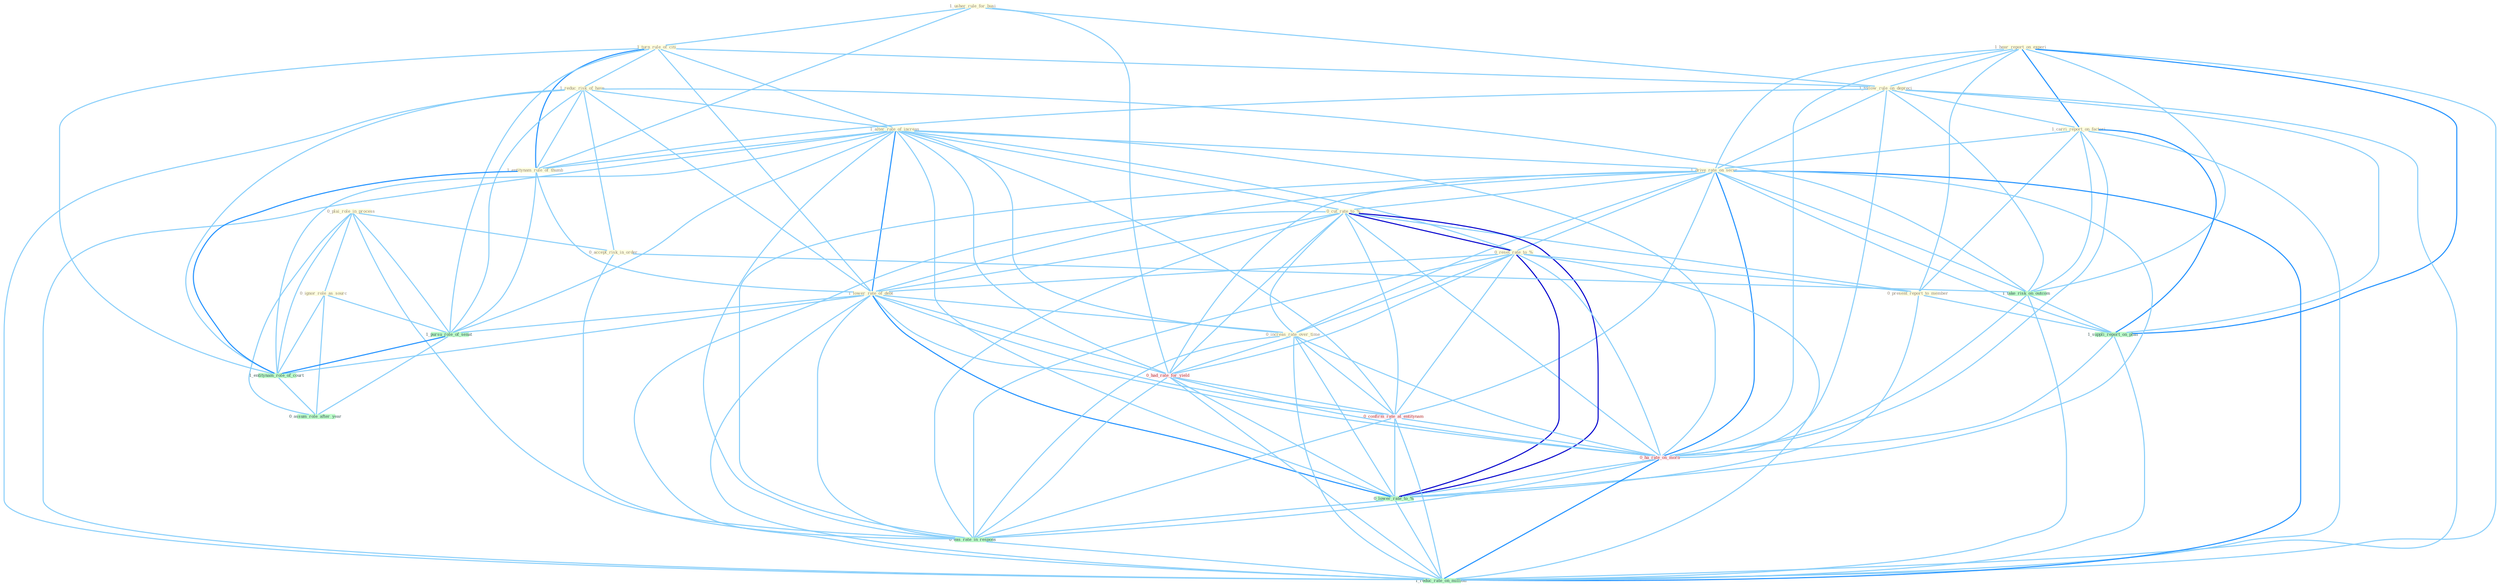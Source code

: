 Graph G{ 
    node
    [shape=polygon,style=filled,width=.5,height=.06,color="#BDFCC9",fixedsize=true,fontsize=4,
    fontcolor="#2f4f4f"];
    {node
    [color="#ffffe0", fontcolor="#8b7d6b"] "0_plai_role_in_process " "1_usher_rule_for_busi " "1_turn_rule_of_citi " "1_reduc_risk_of_have " "1_hear_report_on_experi " "1_follow_rule_on_depreci " "1_alter_rate_of_increas " "1_carri_report_on_factori " "1_drive_rate_on_secur " "0_ignor_role_as_sourc " "0_cut_rate_to_% " "0_reset_rate_to_% " "0_accept_risk_in_order " "1_entitynam_rule_of_thumb " "0_present_report_to_member " "1_lower_rate_of_debt " "0_increas_rate_over_time "}
{node [color="#fff0f5", fontcolor="#b22222"] "0_had_rate_for_yield " "0_confirm_rate_at_entitynam " "0_ha_rate_on_morn "}
edge [color="#B0E2FF"];

	"0_plai_role_in_process " -- "0_ignor_role_as_sourc " [w="1", color="#87cefa" ];
	"0_plai_role_in_process " -- "0_accept_risk_in_order " [w="1", color="#87cefa" ];
	"0_plai_role_in_process " -- "1_pursu_role_of_senat " [w="1", color="#87cefa" ];
	"0_plai_role_in_process " -- "1_entitynam_role_of_court " [w="1", color="#87cefa" ];
	"0_plai_role_in_process " -- "0_eas_rate_in_respons " [w="1", color="#87cefa" ];
	"0_plai_role_in_process " -- "0_assum_role_after_year " [w="1", color="#87cefa" ];
	"1_usher_rule_for_busi " -- "1_turn_rule_of_citi " [w="1", color="#87cefa" ];
	"1_usher_rule_for_busi " -- "1_follow_rule_on_depreci " [w="1", color="#87cefa" ];
	"1_usher_rule_for_busi " -- "1_entitynam_rule_of_thumb " [w="1", color="#87cefa" ];
	"1_usher_rule_for_busi " -- "0_had_rate_for_yield " [w="1", color="#87cefa" ];
	"1_turn_rule_of_citi " -- "1_reduc_risk_of_have " [w="1", color="#87cefa" ];
	"1_turn_rule_of_citi " -- "1_follow_rule_on_depreci " [w="1", color="#87cefa" ];
	"1_turn_rule_of_citi " -- "1_alter_rate_of_increas " [w="1", color="#87cefa" ];
	"1_turn_rule_of_citi " -- "1_entitynam_rule_of_thumb " [w="2", color="#1e90ff" , len=0.8];
	"1_turn_rule_of_citi " -- "1_lower_rate_of_debt " [w="1", color="#87cefa" ];
	"1_turn_rule_of_citi " -- "1_pursu_role_of_senat " [w="1", color="#87cefa" ];
	"1_turn_rule_of_citi " -- "1_entitynam_role_of_court " [w="1", color="#87cefa" ];
	"1_reduc_risk_of_have " -- "1_alter_rate_of_increas " [w="1", color="#87cefa" ];
	"1_reduc_risk_of_have " -- "0_accept_risk_in_order " [w="1", color="#87cefa" ];
	"1_reduc_risk_of_have " -- "1_entitynam_rule_of_thumb " [w="1", color="#87cefa" ];
	"1_reduc_risk_of_have " -- "1_lower_rate_of_debt " [w="1", color="#87cefa" ];
	"1_reduc_risk_of_have " -- "1_pursu_role_of_senat " [w="1", color="#87cefa" ];
	"1_reduc_risk_of_have " -- "1_take_risk_on_outcom " [w="1", color="#87cefa" ];
	"1_reduc_risk_of_have " -- "1_entitynam_role_of_court " [w="1", color="#87cefa" ];
	"1_reduc_risk_of_have " -- "1_reduc_rate_on_million " [w="1", color="#87cefa" ];
	"1_hear_report_on_experi " -- "1_follow_rule_on_depreci " [w="1", color="#87cefa" ];
	"1_hear_report_on_experi " -- "1_carri_report_on_factori " [w="2", color="#1e90ff" , len=0.8];
	"1_hear_report_on_experi " -- "1_drive_rate_on_secur " [w="1", color="#87cefa" ];
	"1_hear_report_on_experi " -- "0_present_report_to_member " [w="1", color="#87cefa" ];
	"1_hear_report_on_experi " -- "1_take_risk_on_outcom " [w="1", color="#87cefa" ];
	"1_hear_report_on_experi " -- "1_suppli_report_on_plan " [w="2", color="#1e90ff" , len=0.8];
	"1_hear_report_on_experi " -- "0_ha_rate_on_morn " [w="1", color="#87cefa" ];
	"1_hear_report_on_experi " -- "1_reduc_rate_on_million " [w="1", color="#87cefa" ];
	"1_follow_rule_on_depreci " -- "1_carri_report_on_factori " [w="1", color="#87cefa" ];
	"1_follow_rule_on_depreci " -- "1_drive_rate_on_secur " [w="1", color="#87cefa" ];
	"1_follow_rule_on_depreci " -- "1_entitynam_rule_of_thumb " [w="1", color="#87cefa" ];
	"1_follow_rule_on_depreci " -- "1_take_risk_on_outcom " [w="1", color="#87cefa" ];
	"1_follow_rule_on_depreci " -- "1_suppli_report_on_plan " [w="1", color="#87cefa" ];
	"1_follow_rule_on_depreci " -- "0_ha_rate_on_morn " [w="1", color="#87cefa" ];
	"1_follow_rule_on_depreci " -- "1_reduc_rate_on_million " [w="1", color="#87cefa" ];
	"1_alter_rate_of_increas " -- "1_drive_rate_on_secur " [w="1", color="#87cefa" ];
	"1_alter_rate_of_increas " -- "0_cut_rate_to_% " [w="1", color="#87cefa" ];
	"1_alter_rate_of_increas " -- "0_reset_rate_to_% " [w="1", color="#87cefa" ];
	"1_alter_rate_of_increas " -- "1_entitynam_rule_of_thumb " [w="1", color="#87cefa" ];
	"1_alter_rate_of_increas " -- "1_lower_rate_of_debt " [w="2", color="#1e90ff" , len=0.8];
	"1_alter_rate_of_increas " -- "0_increas_rate_over_time " [w="1", color="#87cefa" ];
	"1_alter_rate_of_increas " -- "1_pursu_role_of_senat " [w="1", color="#87cefa" ];
	"1_alter_rate_of_increas " -- "0_had_rate_for_yield " [w="1", color="#87cefa" ];
	"1_alter_rate_of_increas " -- "0_confirm_rate_at_entitynam " [w="1", color="#87cefa" ];
	"1_alter_rate_of_increas " -- "0_ha_rate_on_morn " [w="1", color="#87cefa" ];
	"1_alter_rate_of_increas " -- "1_entitynam_role_of_court " [w="1", color="#87cefa" ];
	"1_alter_rate_of_increas " -- "0_lower_rate_to_% " [w="1", color="#87cefa" ];
	"1_alter_rate_of_increas " -- "0_eas_rate_in_respons " [w="1", color="#87cefa" ];
	"1_alter_rate_of_increas " -- "1_reduc_rate_on_million " [w="1", color="#87cefa" ];
	"1_carri_report_on_factori " -- "1_drive_rate_on_secur " [w="1", color="#87cefa" ];
	"1_carri_report_on_factori " -- "0_present_report_to_member " [w="1", color="#87cefa" ];
	"1_carri_report_on_factori " -- "1_take_risk_on_outcom " [w="1", color="#87cefa" ];
	"1_carri_report_on_factori " -- "1_suppli_report_on_plan " [w="2", color="#1e90ff" , len=0.8];
	"1_carri_report_on_factori " -- "0_ha_rate_on_morn " [w="1", color="#87cefa" ];
	"1_carri_report_on_factori " -- "1_reduc_rate_on_million " [w="1", color="#87cefa" ];
	"1_drive_rate_on_secur " -- "0_cut_rate_to_% " [w="1", color="#87cefa" ];
	"1_drive_rate_on_secur " -- "0_reset_rate_to_% " [w="1", color="#87cefa" ];
	"1_drive_rate_on_secur " -- "1_lower_rate_of_debt " [w="1", color="#87cefa" ];
	"1_drive_rate_on_secur " -- "0_increas_rate_over_time " [w="1", color="#87cefa" ];
	"1_drive_rate_on_secur " -- "1_take_risk_on_outcom " [w="1", color="#87cefa" ];
	"1_drive_rate_on_secur " -- "1_suppli_report_on_plan " [w="1", color="#87cefa" ];
	"1_drive_rate_on_secur " -- "0_had_rate_for_yield " [w="1", color="#87cefa" ];
	"1_drive_rate_on_secur " -- "0_confirm_rate_at_entitynam " [w="1", color="#87cefa" ];
	"1_drive_rate_on_secur " -- "0_ha_rate_on_morn " [w="2", color="#1e90ff" , len=0.8];
	"1_drive_rate_on_secur " -- "0_lower_rate_to_% " [w="1", color="#87cefa" ];
	"1_drive_rate_on_secur " -- "0_eas_rate_in_respons " [w="1", color="#87cefa" ];
	"1_drive_rate_on_secur " -- "1_reduc_rate_on_million " [w="2", color="#1e90ff" , len=0.8];
	"0_ignor_role_as_sourc " -- "1_pursu_role_of_senat " [w="1", color="#87cefa" ];
	"0_ignor_role_as_sourc " -- "1_entitynam_role_of_court " [w="1", color="#87cefa" ];
	"0_ignor_role_as_sourc " -- "0_assum_role_after_year " [w="1", color="#87cefa" ];
	"0_cut_rate_to_% " -- "0_reset_rate_to_% " [w="3", color="#0000cd" , len=0.6];
	"0_cut_rate_to_% " -- "0_present_report_to_member " [w="1", color="#87cefa" ];
	"0_cut_rate_to_% " -- "1_lower_rate_of_debt " [w="1", color="#87cefa" ];
	"0_cut_rate_to_% " -- "0_increas_rate_over_time " [w="1", color="#87cefa" ];
	"0_cut_rate_to_% " -- "0_had_rate_for_yield " [w="1", color="#87cefa" ];
	"0_cut_rate_to_% " -- "0_confirm_rate_at_entitynam " [w="1", color="#87cefa" ];
	"0_cut_rate_to_% " -- "0_ha_rate_on_morn " [w="1", color="#87cefa" ];
	"0_cut_rate_to_% " -- "0_lower_rate_to_% " [w="3", color="#0000cd" , len=0.6];
	"0_cut_rate_to_% " -- "0_eas_rate_in_respons " [w="1", color="#87cefa" ];
	"0_cut_rate_to_% " -- "1_reduc_rate_on_million " [w="1", color="#87cefa" ];
	"0_reset_rate_to_% " -- "0_present_report_to_member " [w="1", color="#87cefa" ];
	"0_reset_rate_to_% " -- "1_lower_rate_of_debt " [w="1", color="#87cefa" ];
	"0_reset_rate_to_% " -- "0_increas_rate_over_time " [w="1", color="#87cefa" ];
	"0_reset_rate_to_% " -- "0_had_rate_for_yield " [w="1", color="#87cefa" ];
	"0_reset_rate_to_% " -- "0_confirm_rate_at_entitynam " [w="1", color="#87cefa" ];
	"0_reset_rate_to_% " -- "0_ha_rate_on_morn " [w="1", color="#87cefa" ];
	"0_reset_rate_to_% " -- "0_lower_rate_to_% " [w="3", color="#0000cd" , len=0.6];
	"0_reset_rate_to_% " -- "0_eas_rate_in_respons " [w="1", color="#87cefa" ];
	"0_reset_rate_to_% " -- "1_reduc_rate_on_million " [w="1", color="#87cefa" ];
	"0_accept_risk_in_order " -- "1_take_risk_on_outcom " [w="1", color="#87cefa" ];
	"0_accept_risk_in_order " -- "0_eas_rate_in_respons " [w="1", color="#87cefa" ];
	"1_entitynam_rule_of_thumb " -- "1_lower_rate_of_debt " [w="1", color="#87cefa" ];
	"1_entitynam_rule_of_thumb " -- "1_pursu_role_of_senat " [w="1", color="#87cefa" ];
	"1_entitynam_rule_of_thumb " -- "1_entitynam_role_of_court " [w="2", color="#1e90ff" , len=0.8];
	"0_present_report_to_member " -- "1_suppli_report_on_plan " [w="1", color="#87cefa" ];
	"0_present_report_to_member " -- "0_lower_rate_to_% " [w="1", color="#87cefa" ];
	"1_lower_rate_of_debt " -- "0_increas_rate_over_time " [w="1", color="#87cefa" ];
	"1_lower_rate_of_debt " -- "1_pursu_role_of_senat " [w="1", color="#87cefa" ];
	"1_lower_rate_of_debt " -- "0_had_rate_for_yield " [w="1", color="#87cefa" ];
	"1_lower_rate_of_debt " -- "0_confirm_rate_at_entitynam " [w="1", color="#87cefa" ];
	"1_lower_rate_of_debt " -- "0_ha_rate_on_morn " [w="1", color="#87cefa" ];
	"1_lower_rate_of_debt " -- "1_entitynam_role_of_court " [w="1", color="#87cefa" ];
	"1_lower_rate_of_debt " -- "0_lower_rate_to_% " [w="2", color="#1e90ff" , len=0.8];
	"1_lower_rate_of_debt " -- "0_eas_rate_in_respons " [w="1", color="#87cefa" ];
	"1_lower_rate_of_debt " -- "1_reduc_rate_on_million " [w="1", color="#87cefa" ];
	"0_increas_rate_over_time " -- "0_had_rate_for_yield " [w="1", color="#87cefa" ];
	"0_increas_rate_over_time " -- "0_confirm_rate_at_entitynam " [w="1", color="#87cefa" ];
	"0_increas_rate_over_time " -- "0_ha_rate_on_morn " [w="1", color="#87cefa" ];
	"0_increas_rate_over_time " -- "0_lower_rate_to_% " [w="1", color="#87cefa" ];
	"0_increas_rate_over_time " -- "0_eas_rate_in_respons " [w="1", color="#87cefa" ];
	"0_increas_rate_over_time " -- "1_reduc_rate_on_million " [w="1", color="#87cefa" ];
	"1_pursu_role_of_senat " -- "1_entitynam_role_of_court " [w="2", color="#1e90ff" , len=0.8];
	"1_pursu_role_of_senat " -- "0_assum_role_after_year " [w="1", color="#87cefa" ];
	"1_take_risk_on_outcom " -- "1_suppli_report_on_plan " [w="1", color="#87cefa" ];
	"1_take_risk_on_outcom " -- "0_ha_rate_on_morn " [w="1", color="#87cefa" ];
	"1_take_risk_on_outcom " -- "1_reduc_rate_on_million " [w="1", color="#87cefa" ];
	"1_suppli_report_on_plan " -- "0_ha_rate_on_morn " [w="1", color="#87cefa" ];
	"1_suppli_report_on_plan " -- "1_reduc_rate_on_million " [w="1", color="#87cefa" ];
	"0_had_rate_for_yield " -- "0_confirm_rate_at_entitynam " [w="1", color="#87cefa" ];
	"0_had_rate_for_yield " -- "0_ha_rate_on_morn " [w="1", color="#87cefa" ];
	"0_had_rate_for_yield " -- "0_lower_rate_to_% " [w="1", color="#87cefa" ];
	"0_had_rate_for_yield " -- "0_eas_rate_in_respons " [w="1", color="#87cefa" ];
	"0_had_rate_for_yield " -- "1_reduc_rate_on_million " [w="1", color="#87cefa" ];
	"0_confirm_rate_at_entitynam " -- "0_ha_rate_on_morn " [w="1", color="#87cefa" ];
	"0_confirm_rate_at_entitynam " -- "0_lower_rate_to_% " [w="1", color="#87cefa" ];
	"0_confirm_rate_at_entitynam " -- "0_eas_rate_in_respons " [w="1", color="#87cefa" ];
	"0_confirm_rate_at_entitynam " -- "1_reduc_rate_on_million " [w="1", color="#87cefa" ];
	"0_ha_rate_on_morn " -- "0_lower_rate_to_% " [w="1", color="#87cefa" ];
	"0_ha_rate_on_morn " -- "0_eas_rate_in_respons " [w="1", color="#87cefa" ];
	"0_ha_rate_on_morn " -- "1_reduc_rate_on_million " [w="2", color="#1e90ff" , len=0.8];
	"1_entitynam_role_of_court " -- "0_assum_role_after_year " [w="1", color="#87cefa" ];
	"0_lower_rate_to_% " -- "0_eas_rate_in_respons " [w="1", color="#87cefa" ];
	"0_lower_rate_to_% " -- "1_reduc_rate_on_million " [w="1", color="#87cefa" ];
	"0_eas_rate_in_respons " -- "1_reduc_rate_on_million " [w="1", color="#87cefa" ];
}